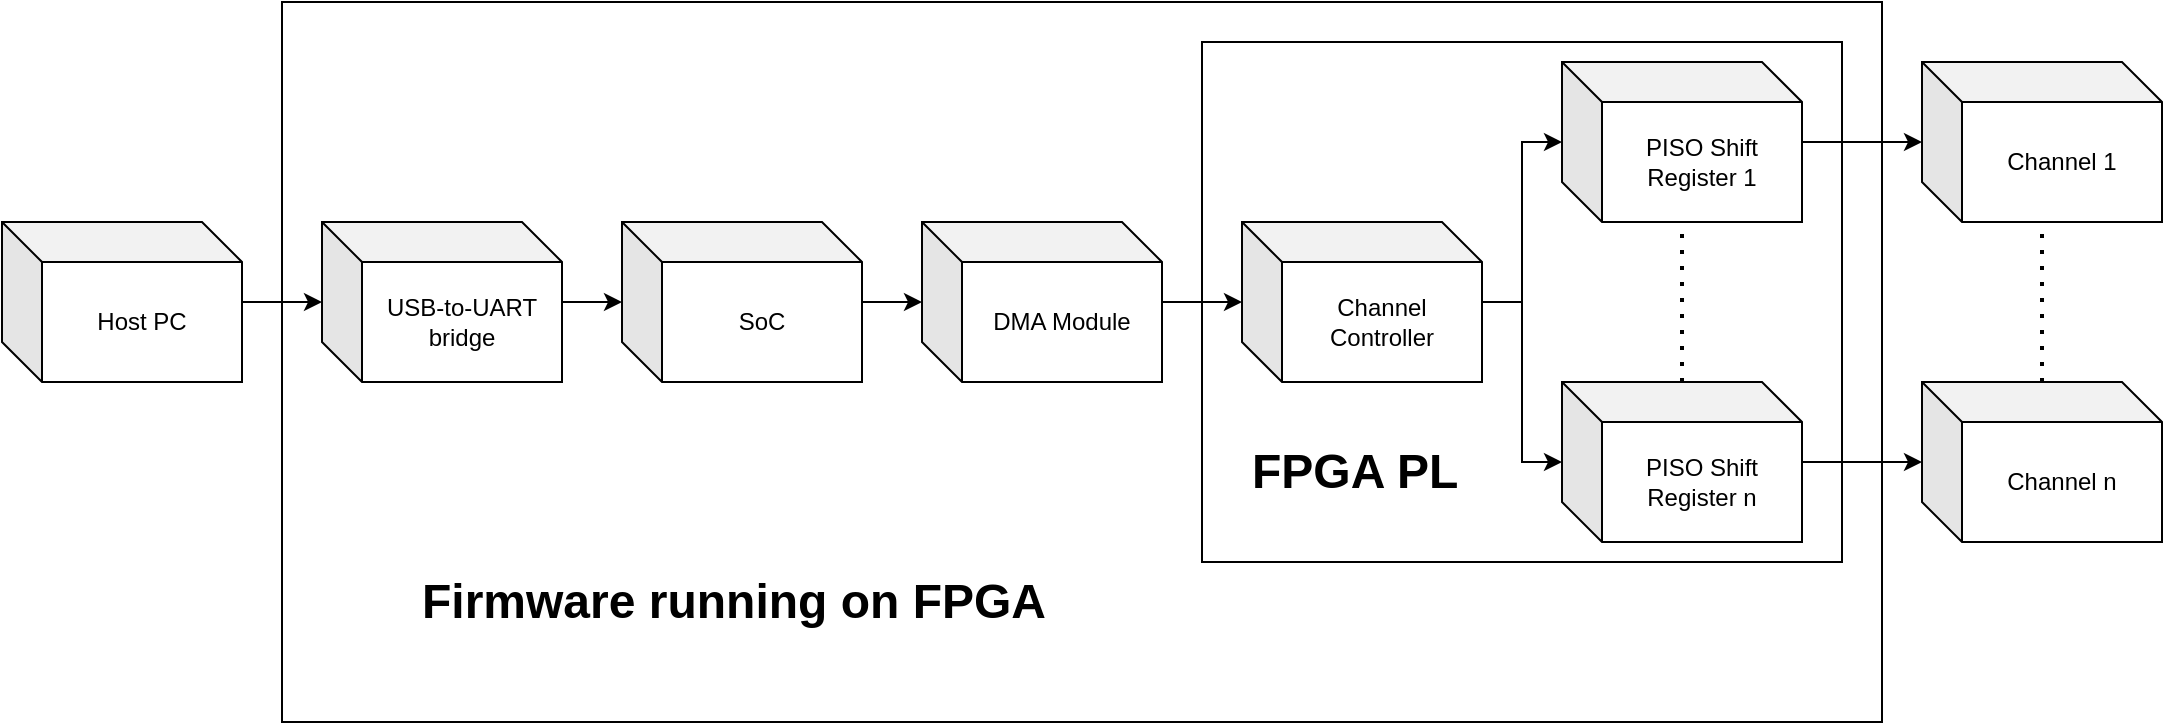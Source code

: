 <mxfile version="20.8.20" type="github">
  <diagram name="Page-1" id="gKlPSkffg3R20uKBkTEJ">
    <mxGraphModel dx="2071" dy="751" grid="1" gridSize="10" guides="1" tooltips="1" connect="1" arrows="1" fold="1" page="1" pageScale="1" pageWidth="850" pageHeight="1100" math="0" shadow="0">
      <root>
        <mxCell id="0" />
        <mxCell id="1" parent="0" />
        <mxCell id="eCDFyifeUGnLUwcjGh3W-13" value="" style="rounded=0;whiteSpace=wrap;html=1;" vertex="1" parent="1">
          <mxGeometry x="40" y="160" width="800" height="360" as="geometry" />
        </mxCell>
        <mxCell id="eCDFyifeUGnLUwcjGh3W-18" value="" style="rounded=0;whiteSpace=wrap;html=1;" vertex="1" parent="1">
          <mxGeometry x="500" y="180" width="320" height="260" as="geometry" />
        </mxCell>
        <mxCell id="eCDFyifeUGnLUwcjGh3W-15" style="edgeStyle=orthogonalEdgeStyle;rounded=0;orthogonalLoop=1;jettySize=auto;html=1;" edge="1" parent="1" source="eCDFyifeUGnLUwcjGh3W-1" target="eCDFyifeUGnLUwcjGh3W-2">
          <mxGeometry relative="1" as="geometry" />
        </mxCell>
        <mxCell id="eCDFyifeUGnLUwcjGh3W-1" value="USB-to-UART bridge" style="shape=cube;whiteSpace=wrap;html=1;boundedLbl=1;backgroundOutline=1;darkOpacity=0.05;darkOpacity2=0.1;" vertex="1" parent="1">
          <mxGeometry x="60" y="270" width="120" height="80" as="geometry" />
        </mxCell>
        <mxCell id="eCDFyifeUGnLUwcjGh3W-16" style="edgeStyle=orthogonalEdgeStyle;rounded=0;orthogonalLoop=1;jettySize=auto;html=1;" edge="1" parent="1" source="eCDFyifeUGnLUwcjGh3W-2" target="eCDFyifeUGnLUwcjGh3W-3">
          <mxGeometry relative="1" as="geometry" />
        </mxCell>
        <mxCell id="eCDFyifeUGnLUwcjGh3W-2" value="SoC" style="shape=cube;whiteSpace=wrap;html=1;boundedLbl=1;backgroundOutline=1;darkOpacity=0.05;darkOpacity2=0.1;" vertex="1" parent="1">
          <mxGeometry x="210" y="270" width="120" height="80" as="geometry" />
        </mxCell>
        <mxCell id="eCDFyifeUGnLUwcjGh3W-17" style="edgeStyle=orthogonalEdgeStyle;rounded=0;orthogonalLoop=1;jettySize=auto;html=1;" edge="1" parent="1" source="eCDFyifeUGnLUwcjGh3W-3" target="eCDFyifeUGnLUwcjGh3W-4">
          <mxGeometry relative="1" as="geometry" />
        </mxCell>
        <mxCell id="eCDFyifeUGnLUwcjGh3W-3" value="DMA Module" style="shape=cube;whiteSpace=wrap;html=1;boundedLbl=1;backgroundOutline=1;darkOpacity=0.05;darkOpacity2=0.1;" vertex="1" parent="1">
          <mxGeometry x="360" y="270" width="120" height="80" as="geometry" />
        </mxCell>
        <mxCell id="eCDFyifeUGnLUwcjGh3W-11" style="edgeStyle=orthogonalEdgeStyle;rounded=0;orthogonalLoop=1;jettySize=auto;html=1;" edge="1" parent="1" source="eCDFyifeUGnLUwcjGh3W-4" target="eCDFyifeUGnLUwcjGh3W-6">
          <mxGeometry relative="1" as="geometry" />
        </mxCell>
        <mxCell id="eCDFyifeUGnLUwcjGh3W-12" style="edgeStyle=orthogonalEdgeStyle;rounded=0;orthogonalLoop=1;jettySize=auto;html=1;" edge="1" parent="1" source="eCDFyifeUGnLUwcjGh3W-4" target="eCDFyifeUGnLUwcjGh3W-5">
          <mxGeometry relative="1" as="geometry" />
        </mxCell>
        <mxCell id="eCDFyifeUGnLUwcjGh3W-4" value="Channel Controller" style="shape=cube;whiteSpace=wrap;html=1;boundedLbl=1;backgroundOutline=1;darkOpacity=0.05;darkOpacity2=0.1;" vertex="1" parent="1">
          <mxGeometry x="520" y="270" width="120" height="80" as="geometry" />
        </mxCell>
        <mxCell id="eCDFyifeUGnLUwcjGh3W-31" style="edgeStyle=orthogonalEdgeStyle;rounded=0;orthogonalLoop=1;jettySize=auto;html=1;" edge="1" parent="1" source="eCDFyifeUGnLUwcjGh3W-5" target="eCDFyifeUGnLUwcjGh3W-29">
          <mxGeometry relative="1" as="geometry" />
        </mxCell>
        <mxCell id="eCDFyifeUGnLUwcjGh3W-5" value="PISO Shift Register n" style="shape=cube;whiteSpace=wrap;html=1;boundedLbl=1;backgroundOutline=1;darkOpacity=0.05;darkOpacity2=0.1;" vertex="1" parent="1">
          <mxGeometry x="680" y="350" width="120" height="80" as="geometry" />
        </mxCell>
        <mxCell id="eCDFyifeUGnLUwcjGh3W-32" style="edgeStyle=orthogonalEdgeStyle;rounded=0;orthogonalLoop=1;jettySize=auto;html=1;" edge="1" parent="1" source="eCDFyifeUGnLUwcjGh3W-6" target="eCDFyifeUGnLUwcjGh3W-28">
          <mxGeometry relative="1" as="geometry" />
        </mxCell>
        <mxCell id="eCDFyifeUGnLUwcjGh3W-6" value="PISO Shift Register 1" style="shape=cube;whiteSpace=wrap;html=1;boundedLbl=1;backgroundOutline=1;darkOpacity=0.05;darkOpacity2=0.1;" vertex="1" parent="1">
          <mxGeometry x="680" y="190" width="120" height="80" as="geometry" />
        </mxCell>
        <mxCell id="eCDFyifeUGnLUwcjGh3W-7" value="" style="endArrow=none;dashed=1;html=1;dashPattern=1 3;strokeWidth=2;rounded=0;" edge="1" parent="1" source="eCDFyifeUGnLUwcjGh3W-5" target="eCDFyifeUGnLUwcjGh3W-6">
          <mxGeometry width="50" height="50" relative="1" as="geometry">
            <mxPoint x="400" y="360" as="sourcePoint" />
            <mxPoint x="730" y="300" as="targetPoint" />
          </mxGeometry>
        </mxCell>
        <mxCell id="eCDFyifeUGnLUwcjGh3W-23" value="&lt;h1&gt;FPGA PL&lt;/h1&gt;" style="text;html=1;strokeColor=none;fillColor=none;spacing=5;spacingTop=-20;whiteSpace=wrap;overflow=hidden;rounded=0;" vertex="1" parent="1">
          <mxGeometry x="520" y="375" width="120" height="30" as="geometry" />
        </mxCell>
        <mxCell id="eCDFyifeUGnLUwcjGh3W-24" value="&lt;h1&gt;Firmware running on FPGA&lt;/h1&gt;" style="text;html=1;strokeColor=none;fillColor=none;spacing=5;spacingTop=-20;whiteSpace=wrap;overflow=hidden;rounded=0;" vertex="1" parent="1">
          <mxGeometry x="105" y="440" width="330" height="40" as="geometry" />
        </mxCell>
        <mxCell id="eCDFyifeUGnLUwcjGh3W-27" style="edgeStyle=orthogonalEdgeStyle;rounded=0;orthogonalLoop=1;jettySize=auto;html=1;" edge="1" parent="1" source="eCDFyifeUGnLUwcjGh3W-26" target="eCDFyifeUGnLUwcjGh3W-1">
          <mxGeometry relative="1" as="geometry" />
        </mxCell>
        <mxCell id="eCDFyifeUGnLUwcjGh3W-26" value="Host PC" style="shape=cube;whiteSpace=wrap;html=1;boundedLbl=1;backgroundOutline=1;darkOpacity=0.05;darkOpacity2=0.1;" vertex="1" parent="1">
          <mxGeometry x="-100" y="270" width="120" height="80" as="geometry" />
        </mxCell>
        <mxCell id="eCDFyifeUGnLUwcjGh3W-28" value="Channel 1" style="shape=cube;whiteSpace=wrap;html=1;boundedLbl=1;backgroundOutline=1;darkOpacity=0.05;darkOpacity2=0.1;" vertex="1" parent="1">
          <mxGeometry x="860" y="190" width="120" height="80" as="geometry" />
        </mxCell>
        <mxCell id="eCDFyifeUGnLUwcjGh3W-29" value="Channel n" style="shape=cube;whiteSpace=wrap;html=1;boundedLbl=1;backgroundOutline=1;darkOpacity=0.05;darkOpacity2=0.1;" vertex="1" parent="1">
          <mxGeometry x="860" y="350" width="120" height="80" as="geometry" />
        </mxCell>
        <mxCell id="eCDFyifeUGnLUwcjGh3W-30" value="" style="endArrow=none;dashed=1;html=1;dashPattern=1 3;strokeWidth=2;rounded=0;" edge="1" parent="1" source="eCDFyifeUGnLUwcjGh3W-29" target="eCDFyifeUGnLUwcjGh3W-28">
          <mxGeometry width="50" height="50" relative="1" as="geometry">
            <mxPoint x="250" y="680" as="sourcePoint" />
            <mxPoint x="300" y="630" as="targetPoint" />
          </mxGeometry>
        </mxCell>
      </root>
    </mxGraphModel>
  </diagram>
</mxfile>

